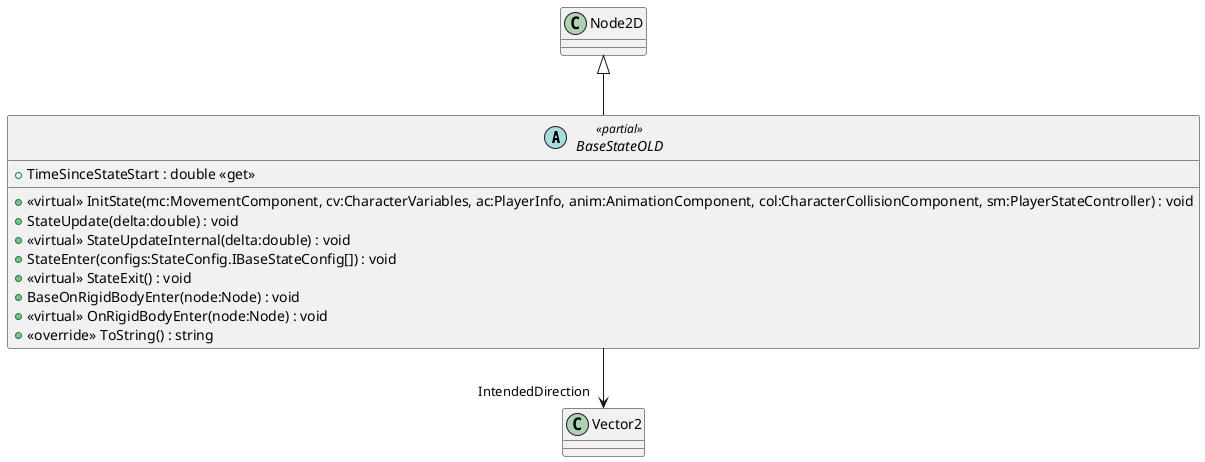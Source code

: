 @startuml
abstract class BaseStateOLD <<partial>> {
    + TimeSinceStateStart : double <<get>>
    + <<virtual>> InitState(mc:MovementComponent, cv:CharacterVariables, ac:PlayerInfo, anim:AnimationComponent, col:CharacterCollisionComponent, sm:PlayerStateController) : void
    + StateUpdate(delta:double) : void
    + <<virtual>> StateUpdateInternal(delta:double) : void
    + StateEnter(configs:StateConfig.IBaseStateConfig[]) : void
    + <<virtual>> StateExit() : void
    + BaseOnRigidBodyEnter(node:Node) : void
    + <<virtual>> OnRigidBodyEnter(node:Node) : void
    + <<override>> ToString() : string
}
Node2D <|-- BaseStateOLD
BaseStateOLD --> "IntendedDirection" Vector2
@enduml
